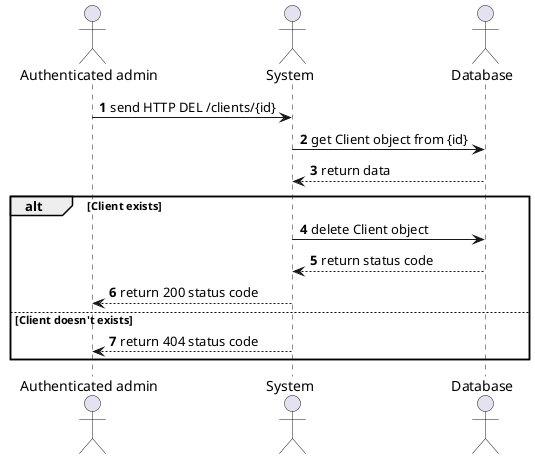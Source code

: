 @startuml
'https://plantuml.com/sequence-diagram

autonumber

actor "Authenticated admin" as admin
actor System                as system
actor Database              as db

admin  -> system  : send HTTP DEL /clients/{id}
system -> db      : get Client object from {id}
system <-- db     : return data

alt Client exists
  system -> db      : delete Client object
  system <-- db     : return status code
  admin  <-- system : return 200 status code
else Client doesn't exists
  admin  <-- system : return 404 status code
end

@enduml